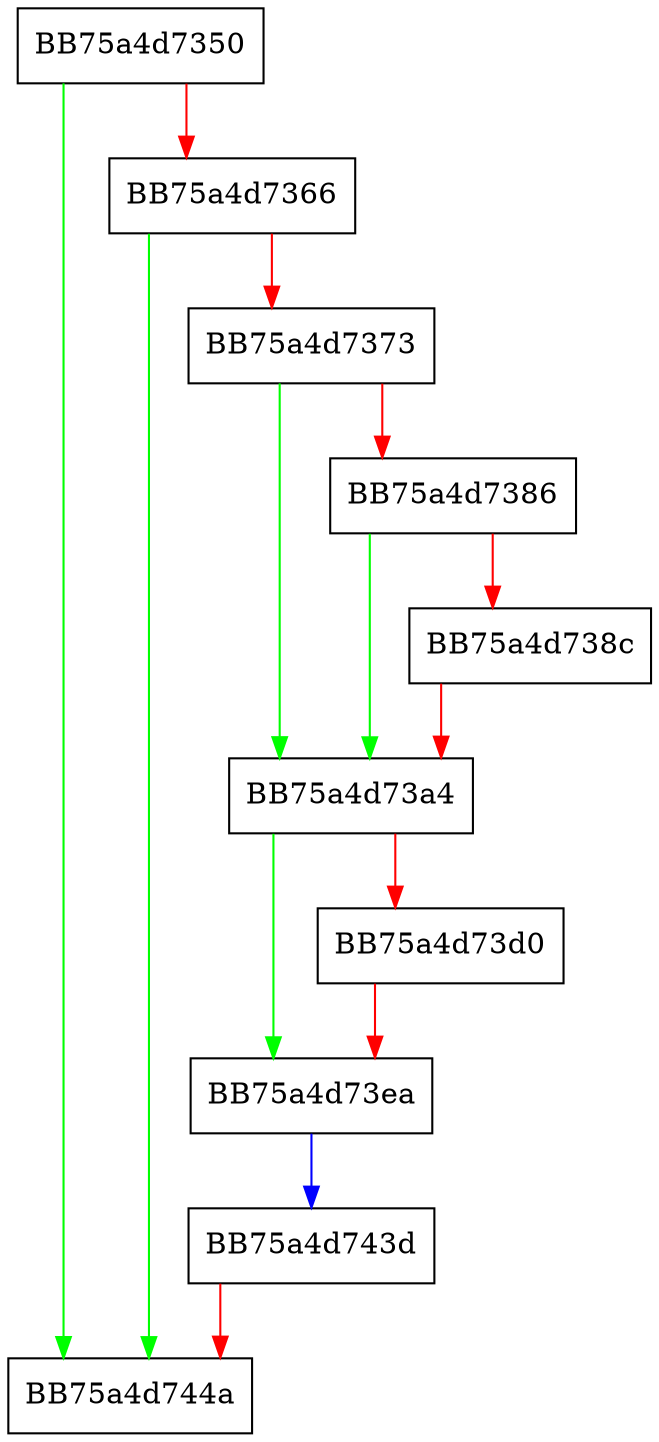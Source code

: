 digraph AddDssRtMeasurement {
  node [shape="box"];
  graph [splines=ortho];
  BB75a4d7350 -> BB75a4d744a [color="green"];
  BB75a4d7350 -> BB75a4d7366 [color="red"];
  BB75a4d7366 -> BB75a4d744a [color="green"];
  BB75a4d7366 -> BB75a4d7373 [color="red"];
  BB75a4d7373 -> BB75a4d73a4 [color="green"];
  BB75a4d7373 -> BB75a4d7386 [color="red"];
  BB75a4d7386 -> BB75a4d73a4 [color="green"];
  BB75a4d7386 -> BB75a4d738c [color="red"];
  BB75a4d738c -> BB75a4d73a4 [color="red"];
  BB75a4d73a4 -> BB75a4d73ea [color="green"];
  BB75a4d73a4 -> BB75a4d73d0 [color="red"];
  BB75a4d73d0 -> BB75a4d73ea [color="red"];
  BB75a4d73ea -> BB75a4d743d [color="blue"];
  BB75a4d743d -> BB75a4d744a [color="red"];
}